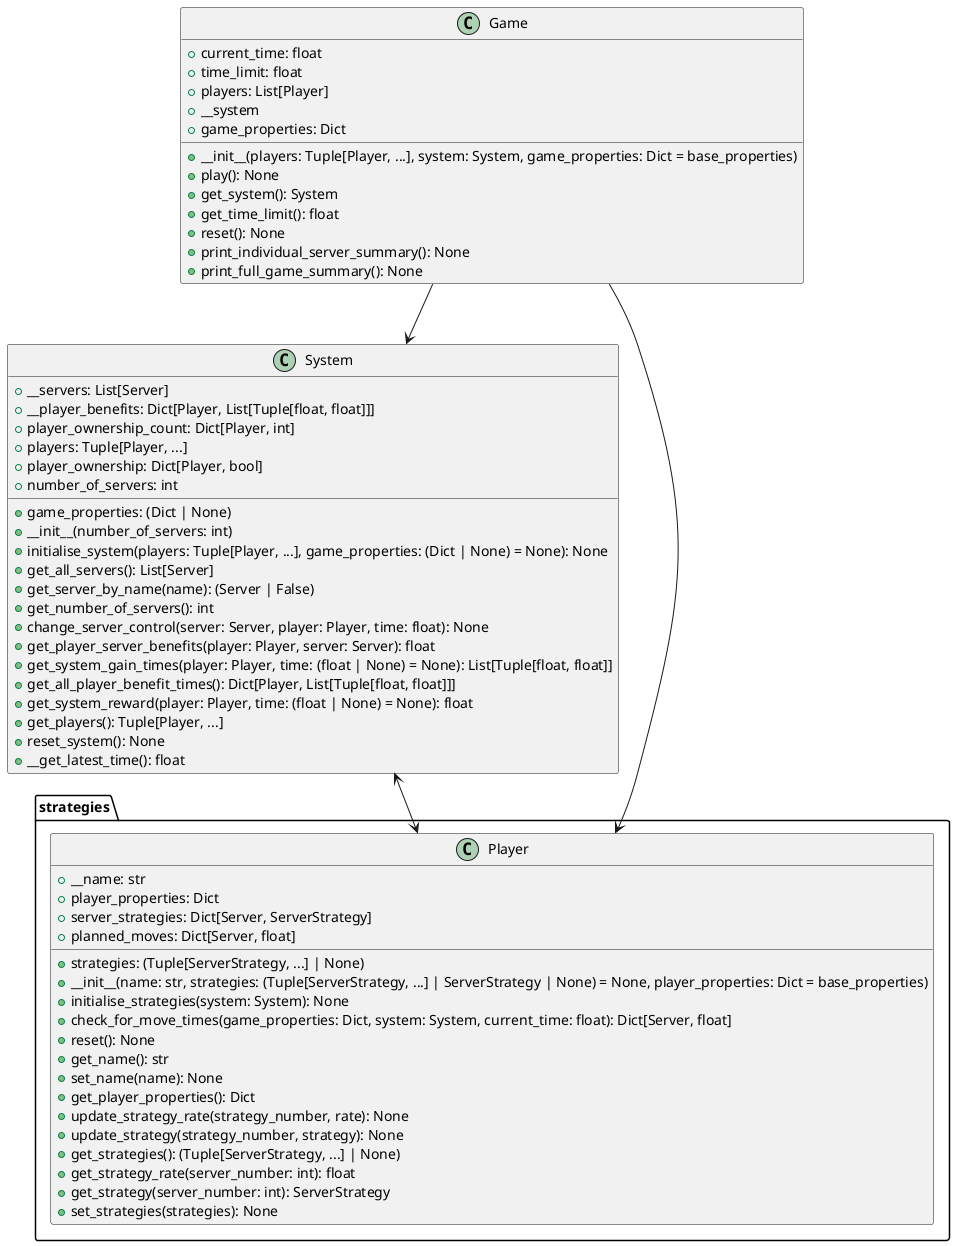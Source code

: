 @startuml "class-diagram"

class Game {
  + current_time: float
  + time_limit: float
  + players: List[Player]
  + __system
  + game_properties: Dict
  + __init__(players: Tuple[Player, ...], system: System, game_properties: Dict = base_properties)
  + play(): None
  + get_system(): System
  + get_time_limit(): float
  + reset(): None
  + print_individual_server_summary(): None
  + print_full_game_summary(): None
}

class System {
  + __servers: List[Server]
  + __player_benefits: Dict[Player, List[Tuple[float, float]]]
  + player_ownership_count: Dict[Player, int]
  + players: Tuple[Player, ...]
  + player_ownership: Dict[Player, bool]
  + game_properties: (Dict | None)
  + number_of_servers: int
  + __init__(number_of_servers: int)
  + initialise_system(players: Tuple[Player, ...], game_properties: (Dict | None) = None): None
  + get_all_servers(): List[Server]
  + get_server_by_name(name): (Server | False)
  + get_number_of_servers(): int
  + change_server_control(server: Server, player: Player, time: float): None
  + get_player_server_benefits(player: Player, server: Server): float
  + get_system_gain_times(player: Player, time: (float | None) = None): List[Tuple[float, float]]
  + get_all_player_benefit_times(): Dict[Player, List[Tuple[float, float]]]
  + get_system_reward(player: Player, time: (float | None) = None): float
  + get_players(): Tuple[Player, ...]
  + reset_system(): None
  + __get_latest_time(): float
}

namespace strategies {

  class Player {
    + __name: str
    + player_properties: Dict
    + server_strategies: Dict[Server, ServerStrategy]
    + strategies: (Tuple[ServerStrategy, ...] | None)
    + planned_moves: Dict[Server, float]
    + __init__(name: str, strategies: (Tuple[ServerStrategy, ...] | ServerStrategy | None) = None, player_properties: Dict = base_properties)
    + initialise_strategies(system: System): None
    + check_for_move_times(game_properties: Dict, system: System, current_time: float): Dict[Server, float]
    + reset(): None
    + get_name(): str
    + set_name(name): None
    + get_player_properties(): Dict
    + update_strategy_rate(strategy_number, rate): None
    + update_strategy(strategy_number, strategy): None
    + get_strategies(): (Tuple[ServerStrategy, ...] | None)
    + get_strategy_rate(server_number: int): float
    + get_strategy(server_number: int): ServerStrategy
    + set_strategies(strategies): None
  }

}

Game --> System
Game --> strategies.Player
System <--> strategies.Player

@enduml

